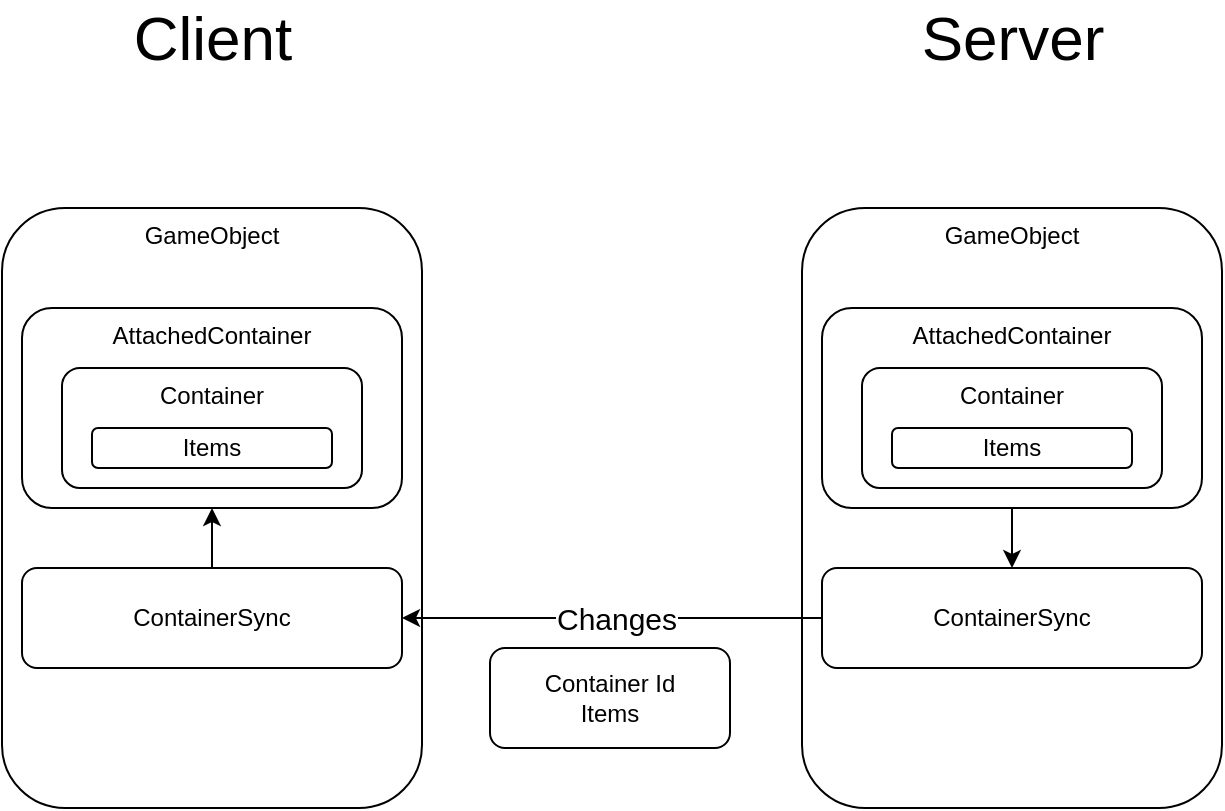 <mxfile version="14.5.3" type="device"><diagram id="JhM66PcbFWvZe28zIOC9" name="Page-1"><mxGraphModel dx="1422" dy="762" grid="1" gridSize="10" guides="1" tooltips="1" connect="1" arrows="1" fold="1" page="1" pageScale="1" pageWidth="827" pageHeight="1169" math="0" shadow="0"><root><mxCell id="0"/><mxCell id="1" parent="0"/><mxCell id="TRPSDtNT6T2waZ0-O4Dd-1" value="GameObject" style="rounded=1;whiteSpace=wrap;html=1;align=center;verticalAlign=top;" vertex="1" parent="1"><mxGeometry x="110" y="210" width="210" height="300" as="geometry"/></mxCell><mxCell id="TRPSDtNT6T2waZ0-O4Dd-2" value="GameObject" style="rounded=1;whiteSpace=wrap;html=1;align=center;verticalAlign=top;" vertex="1" parent="1"><mxGeometry x="510" y="210" width="210" height="300" as="geometry"/></mxCell><mxCell id="TRPSDtNT6T2waZ0-O4Dd-3" value="&lt;font style=&quot;font-size: 31px&quot;&gt;Client&lt;/font&gt;" style="text;html=1;align=center;verticalAlign=middle;resizable=0;points=[];autosize=1;" vertex="1" parent="1"><mxGeometry x="170" y="110" width="90" height="30" as="geometry"/></mxCell><mxCell id="TRPSDtNT6T2waZ0-O4Dd-4" value="&lt;font style=&quot;font-size: 31px&quot;&gt;Server&lt;/font&gt;" style="text;html=1;align=center;verticalAlign=middle;resizable=0;points=[];autosize=1;" vertex="1" parent="1"><mxGeometry x="560" y="110" width="110" height="30" as="geometry"/></mxCell><mxCell id="TRPSDtNT6T2waZ0-O4Dd-5" value="AttachedContainer" style="rounded=1;whiteSpace=wrap;html=1;verticalAlign=top;" vertex="1" parent="1"><mxGeometry x="120" y="260" width="190" height="100" as="geometry"/></mxCell><mxCell id="TRPSDtNT6T2waZ0-O4Dd-6" value="Container" style="rounded=1;whiteSpace=wrap;html=1;verticalAlign=top;" vertex="1" parent="1"><mxGeometry x="140" y="290" width="150" height="60" as="geometry"/></mxCell><mxCell id="TRPSDtNT6T2waZ0-O4Dd-7" value="Items" style="rounded=1;whiteSpace=wrap;html=1;" vertex="1" parent="1"><mxGeometry x="155" y="320" width="120" height="20" as="geometry"/></mxCell><mxCell id="TRPSDtNT6T2waZ0-O4Dd-14" style="edgeStyle=orthogonalEdgeStyle;rounded=0;orthogonalLoop=1;jettySize=auto;html=1;exitX=0.5;exitY=0;exitDx=0;exitDy=0;entryX=0.5;entryY=1;entryDx=0;entryDy=0;fontSize=15;" edge="1" parent="1" source="TRPSDtNT6T2waZ0-O4Dd-8" target="TRPSDtNT6T2waZ0-O4Dd-5"><mxGeometry relative="1" as="geometry"/></mxCell><mxCell id="TRPSDtNT6T2waZ0-O4Dd-8" value="ContainerSync" style="rounded=1;whiteSpace=wrap;html=1;verticalAlign=middle;" vertex="1" parent="1"><mxGeometry x="120" y="390" width="190" height="50" as="geometry"/></mxCell><mxCell id="TRPSDtNT6T2waZ0-O4Dd-9" value="ContainerSync" style="rounded=1;whiteSpace=wrap;html=1;verticalAlign=middle;" vertex="1" parent="1"><mxGeometry x="520" y="390" width="190" height="50" as="geometry"/></mxCell><mxCell id="TRPSDtNT6T2waZ0-O4Dd-11" value="" style="endArrow=classic;html=1;exitX=0;exitY=0.5;exitDx=0;exitDy=0;entryX=1;entryY=0.5;entryDx=0;entryDy=0;" edge="1" parent="1" source="TRPSDtNT6T2waZ0-O4Dd-9" target="TRPSDtNT6T2waZ0-O4Dd-8"><mxGeometry width="50" height="50" relative="1" as="geometry"><mxPoint x="390" y="400" as="sourcePoint"/><mxPoint x="440" y="350" as="targetPoint"/></mxGeometry></mxCell><mxCell id="TRPSDtNT6T2waZ0-O4Dd-13" value="Changes" style="edgeLabel;html=1;align=center;verticalAlign=middle;resizable=0;points=[];fontSize=15;" vertex="1" connectable="0" parent="TRPSDtNT6T2waZ0-O4Dd-11"><mxGeometry x="-0.133" y="2" relative="1" as="geometry"><mxPoint x="-12" y="-2" as="offset"/></mxGeometry></mxCell><mxCell id="TRPSDtNT6T2waZ0-O4Dd-19" style="edgeStyle=orthogonalEdgeStyle;rounded=0;orthogonalLoop=1;jettySize=auto;html=1;exitX=0.5;exitY=1;exitDx=0;exitDy=0;entryX=0.5;entryY=0;entryDx=0;entryDy=0;fontSize=15;" edge="1" parent="1" source="TRPSDtNT6T2waZ0-O4Dd-16" target="TRPSDtNT6T2waZ0-O4Dd-9"><mxGeometry relative="1" as="geometry"/></mxCell><mxCell id="TRPSDtNT6T2waZ0-O4Dd-16" value="AttachedContainer" style="rounded=1;whiteSpace=wrap;html=1;verticalAlign=top;" vertex="1" parent="1"><mxGeometry x="520" y="260" width="190" height="100" as="geometry"/></mxCell><mxCell id="TRPSDtNT6T2waZ0-O4Dd-17" value="Container" style="rounded=1;whiteSpace=wrap;html=1;verticalAlign=top;" vertex="1" parent="1"><mxGeometry x="540" y="290" width="150" height="60" as="geometry"/></mxCell><mxCell id="TRPSDtNT6T2waZ0-O4Dd-18" value="Items" style="rounded=1;whiteSpace=wrap;html=1;" vertex="1" parent="1"><mxGeometry x="555" y="320" width="120" height="20" as="geometry"/></mxCell><mxCell id="TRPSDtNT6T2waZ0-O4Dd-21" value="Container Id&lt;br&gt;Items" style="rounded=1;whiteSpace=wrap;html=1;" vertex="1" parent="1"><mxGeometry x="354" y="430" width="120" height="50" as="geometry"/></mxCell></root></mxGraphModel></diagram></mxfile>